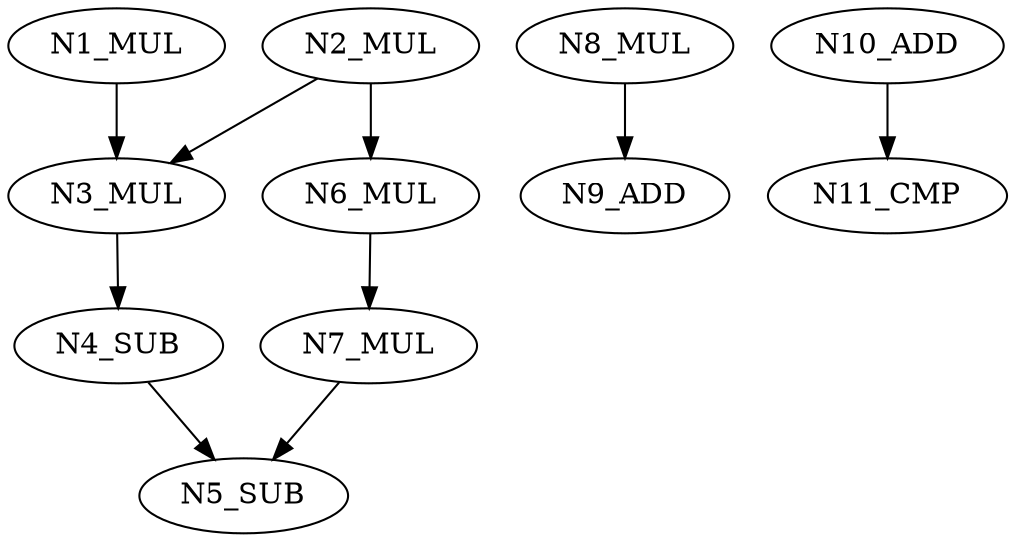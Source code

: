 digraph{
N1_MUL -> N3_MUL;
N2_MUL -> N3_MUL;
N2_MUL -> N6_MUL;
N3_MUL -> N4_SUB;
N4_SUB -> N5_SUB;
N6_MUL -> N7_MUL;
N7_MUL -> N5_SUB;
N8_MUL -> N9_ADD;
N10_ADD -> N11_CMP;
}

